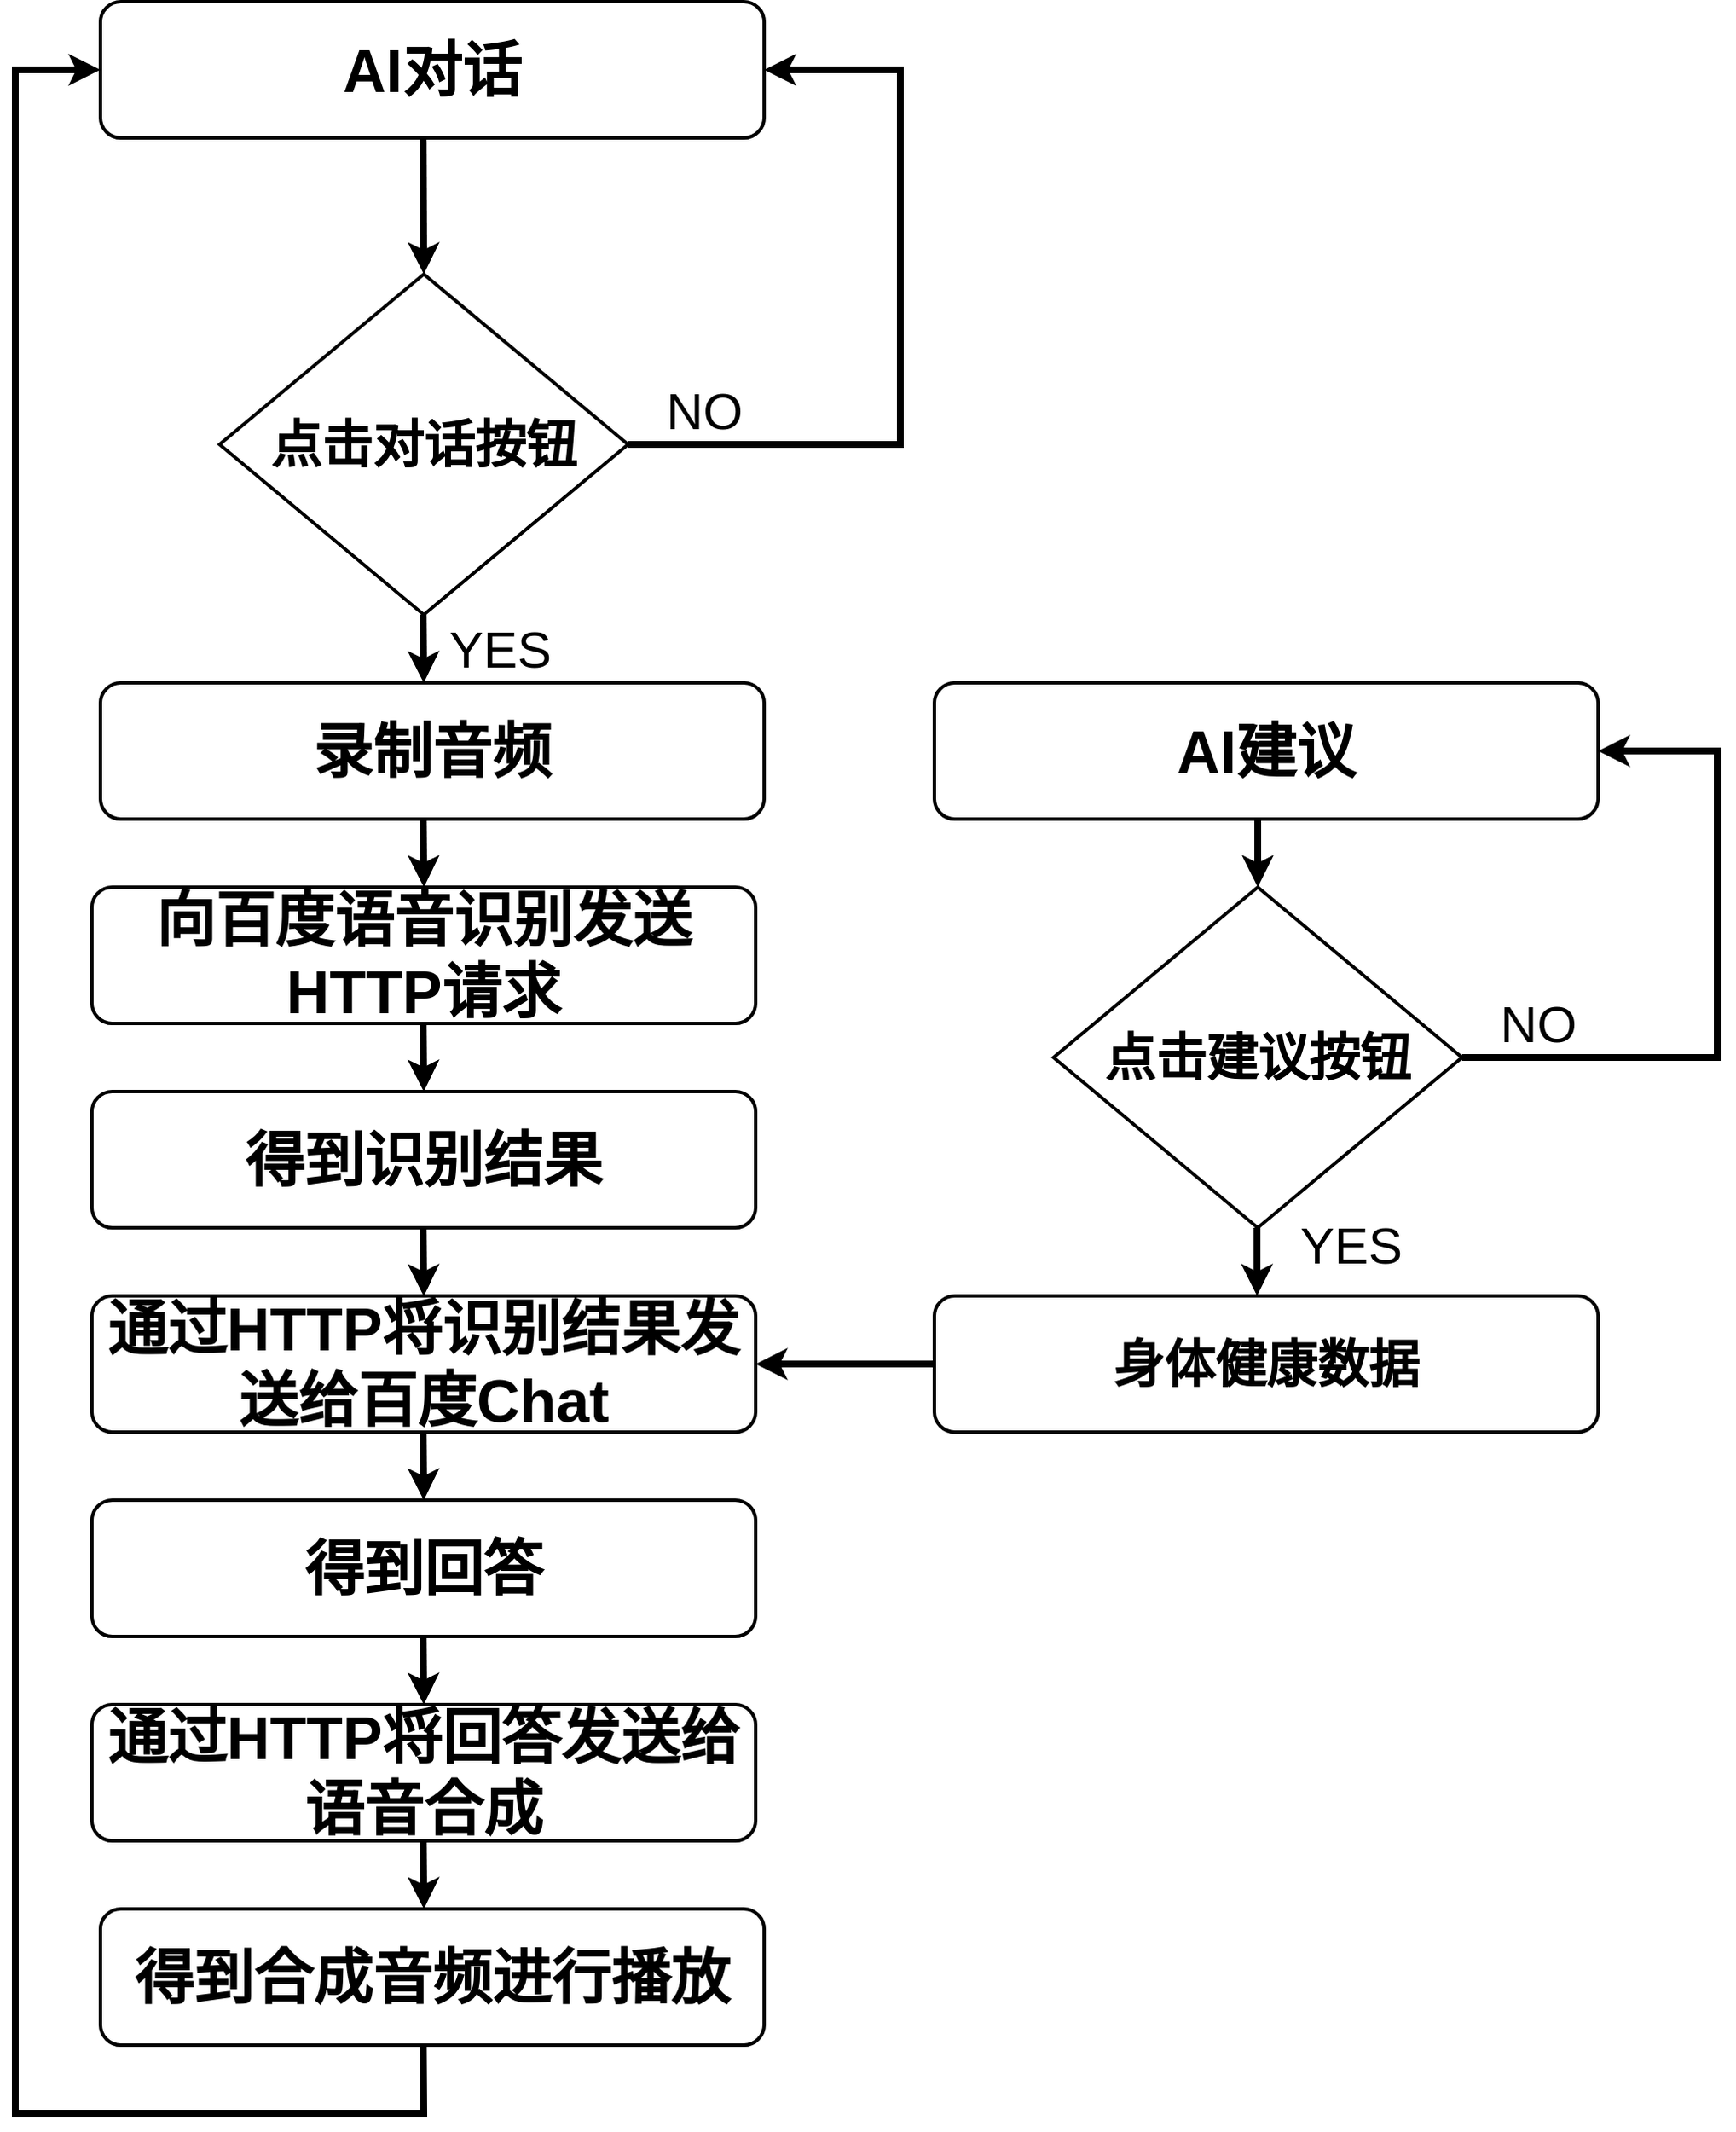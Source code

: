 <mxfile version="24.6.1" type="device">
  <diagram name="第 1 页" id="vqWau-e-E-2NGZMYkPaF">
    <mxGraphModel dx="3660" dy="2043" grid="1" gridSize="10" guides="1" tooltips="1" connect="1" arrows="1" fold="1" page="1" pageScale="1" pageWidth="3300" pageHeight="2339" math="0" shadow="0">
      <root>
        <mxCell id="0" />
        <mxCell id="1" parent="0" />
        <mxCell id="xeSqL9ig4Ll313XF6Yye-1" value="&lt;b style=&quot;font-size: 35px;&quot;&gt;AI对话&lt;/b&gt;" style="rounded=1;whiteSpace=wrap;html=1;strokeWidth=2;" vertex="1" parent="1">
          <mxGeometry x="730" y="320" width="390" height="80" as="geometry" />
        </mxCell>
        <mxCell id="xeSqL9ig4Ll313XF6Yye-6" value="&lt;font style=&quot;font-size: 30px;&quot;&gt;YES&lt;/font&gt;" style="text;html=1;align=center;verticalAlign=middle;whiteSpace=wrap;rounded=0;" vertex="1" parent="1">
          <mxGeometry x="920" y="680" width="90" height="40" as="geometry" />
        </mxCell>
        <mxCell id="xeSqL9ig4Ll313XF6Yye-20" value="&lt;font style=&quot;font-size: 30px;&quot;&gt;&lt;b&gt;点击对话按钮&lt;/b&gt;&lt;/font&gt;" style="rhombus;whiteSpace=wrap;html=1;strokeWidth=2;" vertex="1" parent="1">
          <mxGeometry x="800" y="480" width="240" height="200" as="geometry" />
        </mxCell>
        <mxCell id="xeSqL9ig4Ll313XF6Yye-21" value="" style="endArrow=classic;html=1;rounded=0;strokeWidth=4;entryX=0.5;entryY=0;entryDx=0;entryDy=0;" edge="1" parent="1" target="xeSqL9ig4Ll313XF6Yye-20">
          <mxGeometry width="50" height="50" relative="1" as="geometry">
            <mxPoint x="919.63" y="400" as="sourcePoint" />
            <mxPoint x="920.3" y="460" as="targetPoint" />
          </mxGeometry>
        </mxCell>
        <mxCell id="xeSqL9ig4Ll313XF6Yye-22" value="" style="endArrow=classic;html=1;rounded=0;strokeWidth=4;" edge="1" parent="1">
          <mxGeometry width="50" height="50" relative="1" as="geometry">
            <mxPoint x="919.63" y="680" as="sourcePoint" />
            <mxPoint x="920" y="720" as="targetPoint" />
          </mxGeometry>
        </mxCell>
        <mxCell id="xeSqL9ig4Ll313XF6Yye-23" value="&lt;b style=&quot;font-size: 35px;&quot;&gt;录制音频&lt;/b&gt;" style="rounded=1;whiteSpace=wrap;html=1;strokeWidth=2;" vertex="1" parent="1">
          <mxGeometry x="730" y="720" width="390" height="80" as="geometry" />
        </mxCell>
        <mxCell id="xeSqL9ig4Ll313XF6Yye-24" value="" style="endArrow=classic;html=1;rounded=0;strokeWidth=4;" edge="1" parent="1">
          <mxGeometry width="50" height="50" relative="1" as="geometry">
            <mxPoint x="919.7" y="800" as="sourcePoint" />
            <mxPoint x="920.07" y="840" as="targetPoint" />
          </mxGeometry>
        </mxCell>
        <mxCell id="xeSqL9ig4Ll313XF6Yye-25" value="&lt;b style=&quot;font-size: 35px;&quot;&gt;向百度语音识别发送HTTP请求&lt;/b&gt;" style="rounded=1;whiteSpace=wrap;html=1;strokeWidth=2;" vertex="1" parent="1">
          <mxGeometry x="725" y="840" width="390" height="80" as="geometry" />
        </mxCell>
        <mxCell id="xeSqL9ig4Ll313XF6Yye-26" value="" style="endArrow=classic;html=1;rounded=0;strokeWidth=4;" edge="1" parent="1">
          <mxGeometry width="50" height="50" relative="1" as="geometry">
            <mxPoint x="919.64" y="920" as="sourcePoint" />
            <mxPoint x="920.01" y="960" as="targetPoint" />
          </mxGeometry>
        </mxCell>
        <mxCell id="xeSqL9ig4Ll313XF6Yye-30" value="" style="edgeStyle=orthogonalEdgeStyle;rounded=0;orthogonalLoop=1;jettySize=auto;html=1;" edge="1" parent="1" source="xeSqL9ig4Ll313XF6Yye-27" target="xeSqL9ig4Ll313XF6Yye-29">
          <mxGeometry relative="1" as="geometry" />
        </mxCell>
        <mxCell id="xeSqL9ig4Ll313XF6Yye-27" value="&lt;b style=&quot;font-size: 35px;&quot;&gt;得到识别结果&lt;/b&gt;" style="rounded=1;whiteSpace=wrap;html=1;strokeWidth=2;" vertex="1" parent="1">
          <mxGeometry x="725" y="960" width="390" height="80" as="geometry" />
        </mxCell>
        <mxCell id="xeSqL9ig4Ll313XF6Yye-28" value="" style="endArrow=classic;html=1;rounded=0;strokeWidth=4;" edge="1" parent="1">
          <mxGeometry width="50" height="50" relative="1" as="geometry">
            <mxPoint x="919.64" y="1040" as="sourcePoint" />
            <mxPoint x="920.01" y="1080" as="targetPoint" />
          </mxGeometry>
        </mxCell>
        <mxCell id="xeSqL9ig4Ll313XF6Yye-29" value="&lt;span style=&quot;font-size: 35px;&quot;&gt;&lt;b&gt;通过HTTP将识别结果发送给百度Chat&lt;/b&gt;&lt;/span&gt;" style="rounded=1;whiteSpace=wrap;html=1;strokeWidth=2;" vertex="1" parent="1">
          <mxGeometry x="725" y="1080" width="390" height="80" as="geometry" />
        </mxCell>
        <mxCell id="xeSqL9ig4Ll313XF6Yye-31" value="" style="endArrow=classic;html=1;rounded=0;strokeWidth=4;" edge="1" parent="1">
          <mxGeometry width="50" height="50" relative="1" as="geometry">
            <mxPoint x="919.64" y="1160" as="sourcePoint" />
            <mxPoint x="920.01" y="1200" as="targetPoint" />
          </mxGeometry>
        </mxCell>
        <mxCell id="xeSqL9ig4Ll313XF6Yye-32" value="&lt;b style=&quot;font-size: 35px;&quot;&gt;得到回答&lt;/b&gt;" style="rounded=1;whiteSpace=wrap;html=1;strokeWidth=2;" vertex="1" parent="1">
          <mxGeometry x="725" y="1200" width="390" height="80" as="geometry" />
        </mxCell>
        <mxCell id="xeSqL9ig4Ll313XF6Yye-33" value="" style="endArrow=classic;html=1;rounded=0;strokeWidth=4;" edge="1" parent="1">
          <mxGeometry width="50" height="50" relative="1" as="geometry">
            <mxPoint x="919.64" y="1280" as="sourcePoint" />
            <mxPoint x="920.01" y="1320" as="targetPoint" />
          </mxGeometry>
        </mxCell>
        <mxCell id="xeSqL9ig4Ll313XF6Yye-34" value="&lt;span style=&quot;font-size: 35px;&quot;&gt;&lt;b&gt;通过HTTP将回答发送给语音合成&lt;/b&gt;&lt;/span&gt;" style="rounded=1;whiteSpace=wrap;html=1;strokeWidth=2;" vertex="1" parent="1">
          <mxGeometry x="725" y="1320" width="390" height="80" as="geometry" />
        </mxCell>
        <mxCell id="xeSqL9ig4Ll313XF6Yye-35" value="" style="endArrow=classic;html=1;rounded=0;strokeWidth=4;" edge="1" parent="1">
          <mxGeometry width="50" height="50" relative="1" as="geometry">
            <mxPoint x="919.7" y="1400" as="sourcePoint" />
            <mxPoint x="920.07" y="1440" as="targetPoint" />
          </mxGeometry>
        </mxCell>
        <mxCell id="xeSqL9ig4Ll313XF6Yye-36" value="&lt;b style=&quot;font-size: 35px;&quot;&gt;得到合成音频进行播放&lt;/b&gt;" style="rounded=1;whiteSpace=wrap;html=1;strokeWidth=2;" vertex="1" parent="1">
          <mxGeometry x="730" y="1440" width="390" height="80" as="geometry" />
        </mxCell>
        <mxCell id="xeSqL9ig4Ll313XF6Yye-37" value="" style="endArrow=classic;html=1;rounded=0;strokeWidth=4;entryX=0;entryY=0.5;entryDx=0;entryDy=0;" edge="1" parent="1" target="xeSqL9ig4Ll313XF6Yye-1">
          <mxGeometry width="50" height="50" relative="1" as="geometry">
            <mxPoint x="919.7" y="1520" as="sourcePoint" />
            <mxPoint x="680" y="350" as="targetPoint" />
            <Array as="points">
              <mxPoint x="920" y="1560" />
              <mxPoint x="680" y="1560" />
              <mxPoint x="680" y="360" />
            </Array>
          </mxGeometry>
        </mxCell>
        <mxCell id="xeSqL9ig4Ll313XF6Yye-38" value="" style="endArrow=classic;html=1;rounded=0;strokeWidth=4;entryX=1;entryY=0.5;entryDx=0;entryDy=0;" edge="1" parent="1" target="xeSqL9ig4Ll313XF6Yye-1">
          <mxGeometry width="50" height="50" relative="1" as="geometry">
            <mxPoint x="1040" y="580" as="sourcePoint" />
            <mxPoint x="1200" y="360" as="targetPoint" />
            <Array as="points">
              <mxPoint x="1200" y="580" />
              <mxPoint x="1200" y="360" />
            </Array>
          </mxGeometry>
        </mxCell>
        <mxCell id="xeSqL9ig4Ll313XF6Yye-39" value="&lt;font style=&quot;font-size: 30px;&quot;&gt;NO&lt;/font&gt;" style="text;html=1;align=center;verticalAlign=middle;whiteSpace=wrap;rounded=0;" vertex="1" parent="1">
          <mxGeometry x="1040" y="540" width="90" height="40" as="geometry" />
        </mxCell>
        <mxCell id="xeSqL9ig4Ll313XF6Yye-40" value="&lt;b style=&quot;font-size: 35px;&quot;&gt;AI建议&lt;/b&gt;" style="rounded=1;whiteSpace=wrap;html=1;strokeWidth=2;" vertex="1" parent="1">
          <mxGeometry x="1220" y="720" width="390" height="80" as="geometry" />
        </mxCell>
        <mxCell id="xeSqL9ig4Ll313XF6Yye-41" value="" style="endArrow=classic;html=1;rounded=0;strokeWidth=4;entryX=0.5;entryY=0;entryDx=0;entryDy=0;" edge="1" parent="1" target="xeSqL9ig4Ll313XF6Yye-42">
          <mxGeometry width="50" height="50" relative="1" as="geometry">
            <mxPoint x="1410" y="800" as="sourcePoint" />
            <mxPoint x="1410.37" y="840" as="targetPoint" />
          </mxGeometry>
        </mxCell>
        <mxCell id="xeSqL9ig4Ll313XF6Yye-42" value="&lt;font style=&quot;font-size: 30px;&quot;&gt;&lt;b&gt;点击建议按钮&lt;/b&gt;&lt;/font&gt;" style="rhombus;whiteSpace=wrap;html=1;strokeWidth=2;" vertex="1" parent="1">
          <mxGeometry x="1290" y="840" width="240" height="200" as="geometry" />
        </mxCell>
        <mxCell id="xeSqL9ig4Ll313XF6Yye-44" value="&lt;b&gt;&lt;font style=&quot;font-size: 30px;&quot;&gt;身体健康数据&lt;/font&gt;&lt;/b&gt;" style="rounded=1;whiteSpace=wrap;html=1;strokeWidth=2;" vertex="1" parent="1">
          <mxGeometry x="1220" y="1080" width="390" height="80" as="geometry" />
        </mxCell>
        <mxCell id="xeSqL9ig4Ll313XF6Yye-45" value="" style="endArrow=classic;html=1;rounded=0;strokeWidth=4;entryX=0.5;entryY=0;entryDx=0;entryDy=0;" edge="1" parent="1">
          <mxGeometry width="50" height="50" relative="1" as="geometry">
            <mxPoint x="1409.57" y="1040" as="sourcePoint" />
            <mxPoint x="1409.57" y="1080" as="targetPoint" />
          </mxGeometry>
        </mxCell>
        <mxCell id="xeSqL9ig4Ll313XF6Yye-46" value="" style="endArrow=classic;html=1;rounded=0;strokeWidth=4;entryX=1;entryY=0.5;entryDx=0;entryDy=0;" edge="1" parent="1" target="xeSqL9ig4Ll313XF6Yye-29">
          <mxGeometry width="50" height="50" relative="1" as="geometry">
            <mxPoint x="1219.13" y="1120" as="sourcePoint" />
            <mxPoint x="1219.13" y="1160" as="targetPoint" />
          </mxGeometry>
        </mxCell>
        <mxCell id="xeSqL9ig4Ll313XF6Yye-47" value="&lt;font style=&quot;font-size: 30px;&quot;&gt;YES&lt;/font&gt;" style="text;html=1;align=center;verticalAlign=middle;whiteSpace=wrap;rounded=0;" vertex="1" parent="1">
          <mxGeometry x="1420" y="1030" width="90" height="40" as="geometry" />
        </mxCell>
        <mxCell id="xeSqL9ig4Ll313XF6Yye-51" value="" style="endArrow=classic;html=1;rounded=0;strokeWidth=4;entryX=1;entryY=0.5;entryDx=0;entryDy=0;" edge="1" parent="1" target="xeSqL9ig4Ll313XF6Yye-40">
          <mxGeometry width="50" height="50" relative="1" as="geometry">
            <mxPoint x="1530" y="940" as="sourcePoint" />
            <mxPoint x="1680" y="760" as="targetPoint" />
            <Array as="points">
              <mxPoint x="1680" y="940" />
              <mxPoint x="1680" y="760" />
            </Array>
          </mxGeometry>
        </mxCell>
        <mxCell id="xeSqL9ig4Ll313XF6Yye-52" value="&lt;font style=&quot;font-size: 30px;&quot;&gt;NO&lt;/font&gt;" style="text;html=1;align=center;verticalAlign=middle;whiteSpace=wrap;rounded=0;" vertex="1" parent="1">
          <mxGeometry x="1530" y="900" width="90" height="40" as="geometry" />
        </mxCell>
      </root>
    </mxGraphModel>
  </diagram>
</mxfile>
